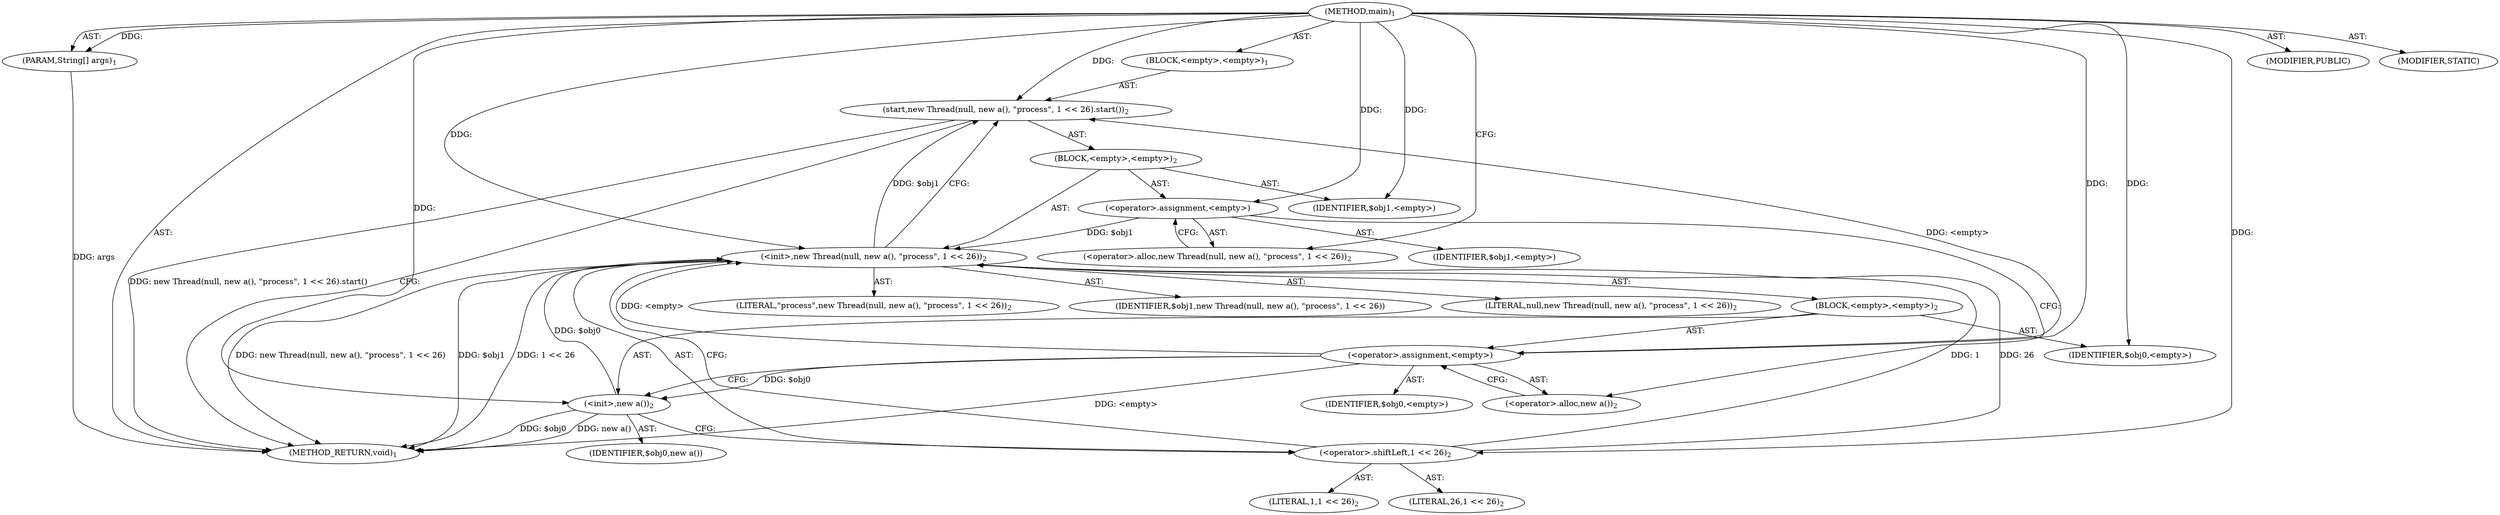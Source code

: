 digraph "main" {  
"17" [label = <(METHOD,main)<SUB>1</SUB>> ]
"18" [label = <(PARAM,String[] args)<SUB>1</SUB>> ]
"19" [label = <(BLOCK,&lt;empty&gt;,&lt;empty&gt;)<SUB>1</SUB>> ]
"20" [label = <(start,new Thread(null, new a(), &quot;process&quot;, 1 &lt;&lt; 26).start())<SUB>2</SUB>> ]
"21" [label = <(BLOCK,&lt;empty&gt;,&lt;empty&gt;)<SUB>2</SUB>> ]
"22" [label = <(&lt;operator&gt;.assignment,&lt;empty&gt;)> ]
"23" [label = <(IDENTIFIER,$obj1,&lt;empty&gt;)> ]
"24" [label = <(&lt;operator&gt;.alloc,new Thread(null, new a(), &quot;process&quot;, 1 &lt;&lt; 26))<SUB>2</SUB>> ]
"25" [label = <(&lt;init&gt;,new Thread(null, new a(), &quot;process&quot;, 1 &lt;&lt; 26))<SUB>2</SUB>> ]
"26" [label = <(IDENTIFIER,$obj1,new Thread(null, new a(), &quot;process&quot;, 1 &lt;&lt; 26))> ]
"27" [label = <(LITERAL,null,new Thread(null, new a(), &quot;process&quot;, 1 &lt;&lt; 26))<SUB>2</SUB>> ]
"28" [label = <(BLOCK,&lt;empty&gt;,&lt;empty&gt;)<SUB>2</SUB>> ]
"29" [label = <(&lt;operator&gt;.assignment,&lt;empty&gt;)> ]
"30" [label = <(IDENTIFIER,$obj0,&lt;empty&gt;)> ]
"31" [label = <(&lt;operator&gt;.alloc,new a())<SUB>2</SUB>> ]
"32" [label = <(&lt;init&gt;,new a())<SUB>2</SUB>> ]
"33" [label = <(IDENTIFIER,$obj0,new a())> ]
"34" [label = <(IDENTIFIER,$obj0,&lt;empty&gt;)> ]
"35" [label = <(LITERAL,&quot;process&quot;,new Thread(null, new a(), &quot;process&quot;, 1 &lt;&lt; 26))<SUB>2</SUB>> ]
"36" [label = <(&lt;operator&gt;.shiftLeft,1 &lt;&lt; 26)<SUB>2</SUB>> ]
"37" [label = <(LITERAL,1,1 &lt;&lt; 26)<SUB>2</SUB>> ]
"38" [label = <(LITERAL,26,1 &lt;&lt; 26)<SUB>2</SUB>> ]
"39" [label = <(IDENTIFIER,$obj1,&lt;empty&gt;)> ]
"40" [label = <(MODIFIER,PUBLIC)> ]
"41" [label = <(MODIFIER,STATIC)> ]
"42" [label = <(METHOD_RETURN,void)<SUB>1</SUB>> ]
  "17" -> "18"  [ label = "AST: "] 
  "17" -> "19"  [ label = "AST: "] 
  "17" -> "40"  [ label = "AST: "] 
  "17" -> "41"  [ label = "AST: "] 
  "17" -> "42"  [ label = "AST: "] 
  "19" -> "20"  [ label = "AST: "] 
  "20" -> "21"  [ label = "AST: "] 
  "21" -> "22"  [ label = "AST: "] 
  "21" -> "25"  [ label = "AST: "] 
  "21" -> "39"  [ label = "AST: "] 
  "22" -> "23"  [ label = "AST: "] 
  "22" -> "24"  [ label = "AST: "] 
  "25" -> "26"  [ label = "AST: "] 
  "25" -> "27"  [ label = "AST: "] 
  "25" -> "28"  [ label = "AST: "] 
  "25" -> "35"  [ label = "AST: "] 
  "25" -> "36"  [ label = "AST: "] 
  "28" -> "29"  [ label = "AST: "] 
  "28" -> "32"  [ label = "AST: "] 
  "28" -> "34"  [ label = "AST: "] 
  "29" -> "30"  [ label = "AST: "] 
  "29" -> "31"  [ label = "AST: "] 
  "32" -> "33"  [ label = "AST: "] 
  "36" -> "37"  [ label = "AST: "] 
  "36" -> "38"  [ label = "AST: "] 
  "20" -> "42"  [ label = "CFG: "] 
  "22" -> "31"  [ label = "CFG: "] 
  "25" -> "20"  [ label = "CFG: "] 
  "24" -> "22"  [ label = "CFG: "] 
  "36" -> "25"  [ label = "CFG: "] 
  "29" -> "32"  [ label = "CFG: "] 
  "32" -> "36"  [ label = "CFG: "] 
  "31" -> "29"  [ label = "CFG: "] 
  "17" -> "24"  [ label = "CFG: "] 
  "18" -> "42"  [ label = "DDG: args"] 
  "25" -> "42"  [ label = "DDG: $obj1"] 
  "29" -> "42"  [ label = "DDG: &lt;empty&gt;"] 
  "32" -> "42"  [ label = "DDG: $obj0"] 
  "32" -> "42"  [ label = "DDG: new a()"] 
  "25" -> "42"  [ label = "DDG: 1 &lt;&lt; 26"] 
  "25" -> "42"  [ label = "DDG: new Thread(null, new a(), &quot;process&quot;, 1 &lt;&lt; 26)"] 
  "20" -> "42"  [ label = "DDG: new Thread(null, new a(), &quot;process&quot;, 1 &lt;&lt; 26).start()"] 
  "17" -> "18"  [ label = "DDG: "] 
  "29" -> "20"  [ label = "DDG: &lt;empty&gt;"] 
  "25" -> "20"  [ label = "DDG: $obj1"] 
  "17" -> "20"  [ label = "DDG: "] 
  "17" -> "22"  [ label = "DDG: "] 
  "17" -> "39"  [ label = "DDG: "] 
  "22" -> "25"  [ label = "DDG: $obj1"] 
  "17" -> "25"  [ label = "DDG: "] 
  "29" -> "25"  [ label = "DDG: &lt;empty&gt;"] 
  "32" -> "25"  [ label = "DDG: $obj0"] 
  "36" -> "25"  [ label = "DDG: 1"] 
  "36" -> "25"  [ label = "DDG: 26"] 
  "17" -> "29"  [ label = "DDG: "] 
  "17" -> "34"  [ label = "DDG: "] 
  "17" -> "36"  [ label = "DDG: "] 
  "29" -> "32"  [ label = "DDG: $obj0"] 
  "17" -> "32"  [ label = "DDG: "] 
}
